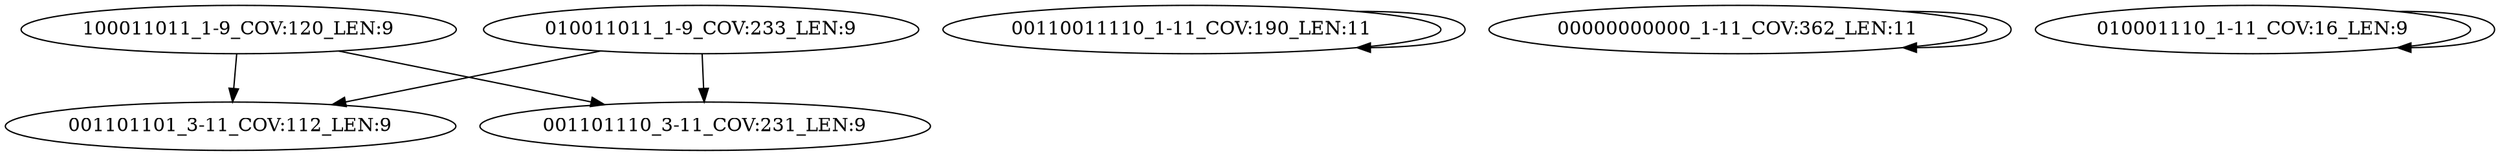 digraph G {
    "100011011_1-9_COV:120_LEN:9" -> "001101101_3-11_COV:112_LEN:9";
    "100011011_1-9_COV:120_LEN:9" -> "001101110_3-11_COV:231_LEN:9";
    "00110011110_1-11_COV:190_LEN:11" -> "00110011110_1-11_COV:190_LEN:11";
    "00000000000_1-11_COV:362_LEN:11" -> "00000000000_1-11_COV:362_LEN:11";
    "010011011_1-9_COV:233_LEN:9" -> "001101101_3-11_COV:112_LEN:9";
    "010011011_1-9_COV:233_LEN:9" -> "001101110_3-11_COV:231_LEN:9";
    "010001110_1-11_COV:16_LEN:9" -> "010001110_1-11_COV:16_LEN:9";
}

